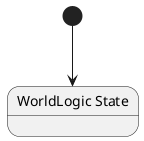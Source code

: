 @startuml WorldLogic
state "WorldLogic State" as Shellguard_World_WorldLogic_State
[*] --> Shellguard_World_WorldLogic_State
@enduml
